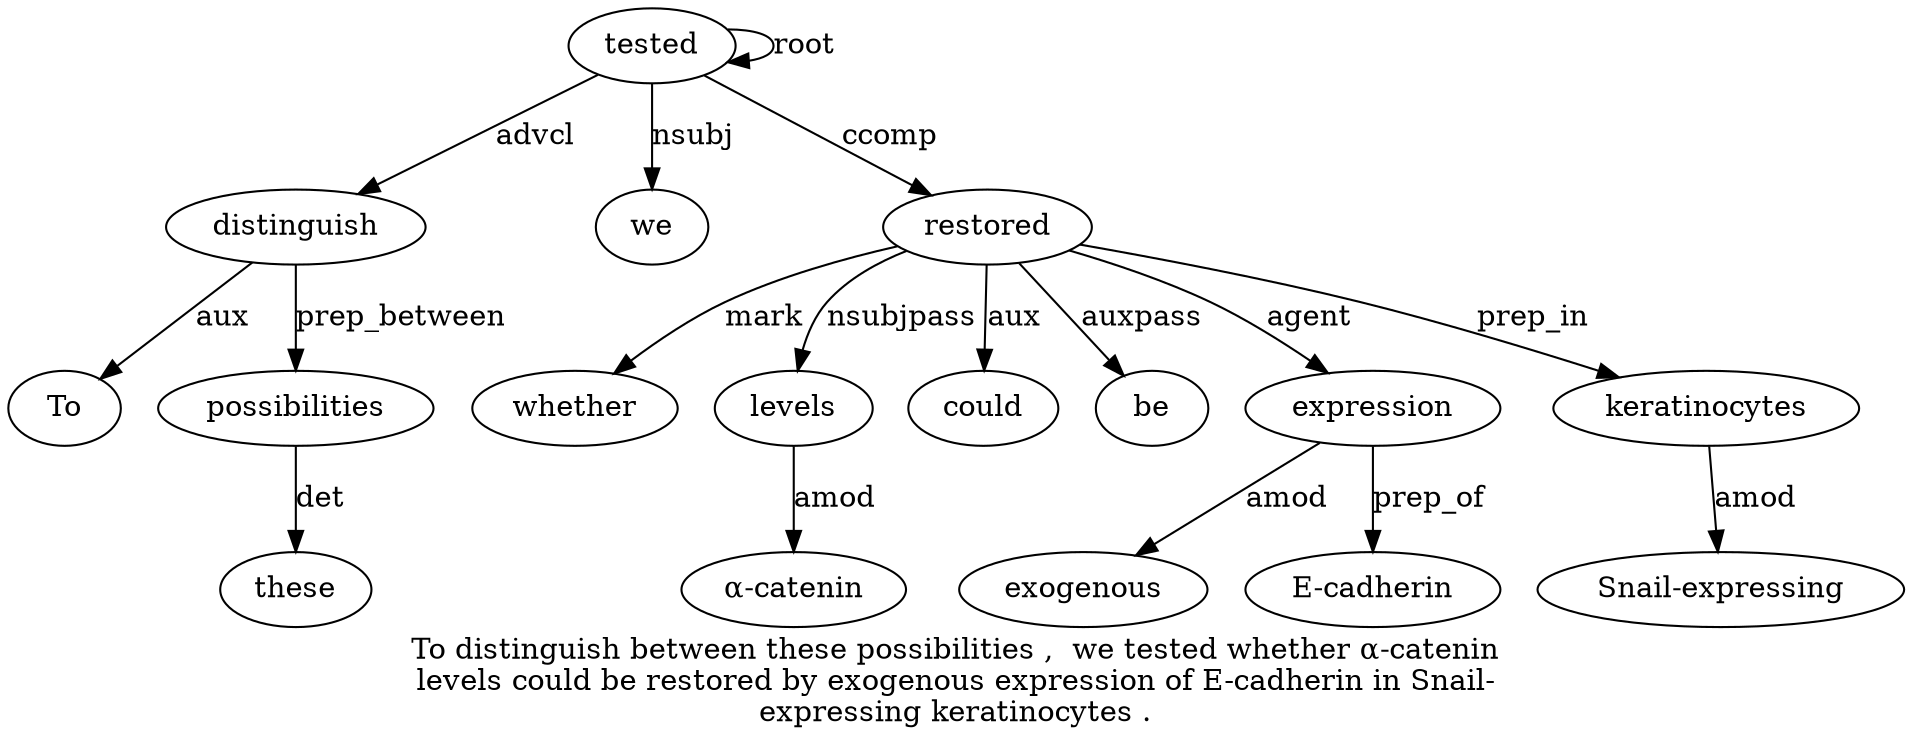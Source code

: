 digraph "To distinguish between these possibilities ,  we tested whether α-catenin levels could be restored by exogenous expression of E-cadherin in Snail-expressing keratinocytes ." {
label="To distinguish between these possibilities ,  we tested whether α-catenin
levels could be restored by exogenous expression of E-cadherin in Snail-
expressing keratinocytes .";
distinguish2 [style=filled, fillcolor=white, label=distinguish];
To1 [style=filled, fillcolor=white, label=To];
distinguish2 -> To1  [label=aux];
tested8 [style=filled, fillcolor=white, label=tested];
tested8 -> distinguish2  [label=advcl];
possibilities5 [style=filled, fillcolor=white, label=possibilities];
these4 [style=filled, fillcolor=white, label=these];
possibilities5 -> these4  [label=det];
distinguish2 -> possibilities5  [label=prep_between];
we7 [style=filled, fillcolor=white, label=we];
tested8 -> we7  [label=nsubj];
tested8 -> tested8  [label=root];
restored14 [style=filled, fillcolor=white, label=restored];
whether9 [style=filled, fillcolor=white, label=whether];
restored14 -> whether9  [label=mark];
levels11 [style=filled, fillcolor=white, label=levels];
"α-catenin10" [style=filled, fillcolor=white, label="α-catenin"];
levels11 -> "α-catenin10"  [label=amod];
restored14 -> levels11  [label=nsubjpass];
could12 [style=filled, fillcolor=white, label=could];
restored14 -> could12  [label=aux];
be13 [style=filled, fillcolor=white, label=be];
restored14 -> be13  [label=auxpass];
tested8 -> restored14  [label=ccomp];
expression17 [style=filled, fillcolor=white, label=expression];
exogenous16 [style=filled, fillcolor=white, label=exogenous];
expression17 -> exogenous16  [label=amod];
restored14 -> expression17  [label=agent];
"E-cadherin19" [style=filled, fillcolor=white, label="E-cadherin"];
expression17 -> "E-cadherin19"  [label=prep_of];
keratinocytes22 [style=filled, fillcolor=white, label=keratinocytes];
"Snail-expressing21" [style=filled, fillcolor=white, label="Snail-expressing"];
keratinocytes22 -> "Snail-expressing21"  [label=amod];
restored14 -> keratinocytes22  [label=prep_in];
}
